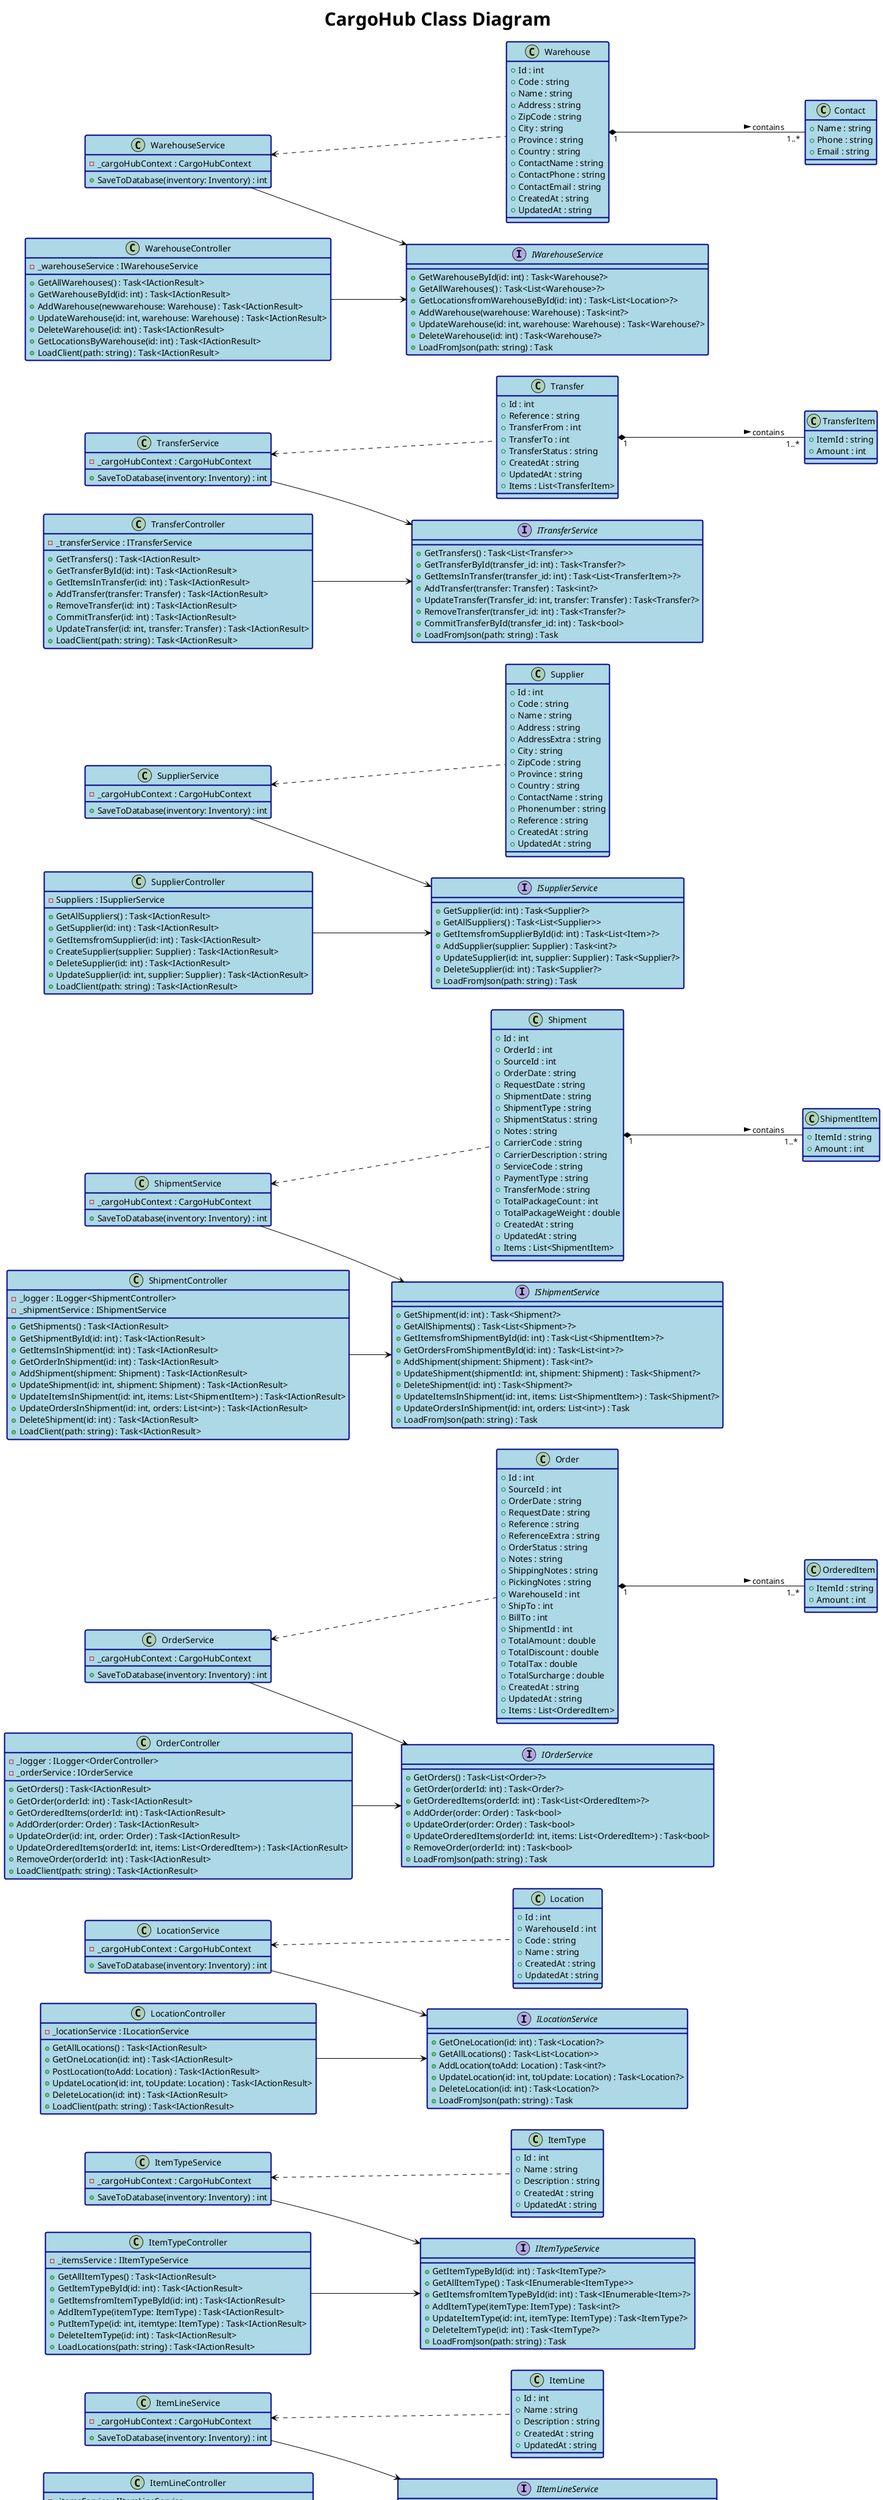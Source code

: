 @startuml ClassDiagram

skinparam titleFontSize 30
skinparam class {
    BackgroundColor lightblue
    BorderColor darkblue
    BorderThickness 2
    ArrowColor Black
    FontSize 14
    FontName Arial
    FontColor Black
}
skinparam zoom 0.8

title CargoHub Class Diagram

left to right direction

' Models
class Base {
    + GetTimeStamp() : string
}

class Client {
    + Id : int
    + Name : string
    + Address : string
    + City : string
    + ZipCode : string
    + Province : string
    + Country : string
    + ContactName : string
    + ContactPhone : string
    + ContactEmail : string
    + CreatedAt : string
    + UpdatedAt : string
}

class Inventory {
    + Id : int
    + ItemId : string
    + Description : string
    + ItemReference : string
    + Locations : List<int>
    + TotalOnHand : int
    + TotalExpected : int
    + TotalOrdered : int
    + TotalAllocated : int
    + TotalAvailable : int
    + CreatedAt : string
    + UpdatedAt : string
}

class Item {
    + Uid : string
    + Code : string
    + Description : string
    + ShortDescription : string
    + UpcCode : string
    + ModelNumber : string 
    + CommodityCode : string
    + ItemLine : int
    + ItemGroup : int
    + ItemType : int
    + UnitPurchaseQuantity : int
    + UnitOrderQuantity : int
    + PackOrderQuantity : int
    + SupplierId : int
    + SupplierCode : string
    + SupplierPartNumber : string
    + CreatedAt : string
    + UpdatedAt : string
}

class ItemGroup {
    + Id : int
    + Name : string
    + Description : string
    + CreatedAt : string
    + UpdatedAt : string
}

class ItemLine {
    + Id : int
    + Name : string
    + Description : string
    + CreatedAt : string
    + UpdatedAt : string
}

class ItemType {
    + Id : int
    + Name : string
    + Description : string
    + CreatedAt : string
    + UpdatedAt : string
}

class Location {
    + Id : int
    + WarehouseId : int
    + Code : string
    + Name : string
    + CreatedAt : string
    + UpdatedAt : string
}

class Order {
    + Id : int
    + SourceId : int
    + OrderDate : string
    + RequestDate : string
    + Reference : string
    + ReferenceExtra : string
    + OrderStatus : string
    + Notes : string
    + ShippingNotes : string
    + PickingNotes : string
    + WarehouseId : int
    + ShipTo : int
    + BillTo : int
    + ShipmentId : int
    + TotalAmount : double
    + TotalDiscount : double
    + TotalTax : double
    + TotalSurcharge : double
    + CreatedAt : string
    + UpdatedAt : string
    + Items : List<OrderedItem>
}

class OrderedItem {
    + ItemId : string
    + Amount : int
}

class Shipment {
    + Id : int
    + OrderId : int
    + SourceId : int
    + OrderDate : string
    + RequestDate : string
    + ShipmentDate : string
    + ShipmentType : string
    + ShipmentStatus : string
    + Notes : string
    + CarrierCode : string
    + CarrierDescription : string
    + ServiceCode : string
    + PaymentType : string
    + TransferMode : string
    + TotalPackageCount : int
    + TotalPackageWeight : double
    + CreatedAt : string
    + UpdatedAt : string
    + Items : List<ShipmentItem>
}

class ShipmentItem {
    + ItemId : string
    + Amount : int
}

class Supplier {
    + Id : int
    + Code : string
    + Name : string
    + Address : string
    + AddressExtra : string
    + City : string
    + ZipCode : string
    + Province : string
    + Country : string
    + ContactName : string
    + Phonenumber : string
    + Reference : string
    + CreatedAt : string
    + UpdatedAt : string
}

class Transfer {
    + Id : int
    + Reference : string
    + TransferFrom : int
    + TransferTo : int
    + TransferStatus : string
    + CreatedAt : string
    + UpdatedAt : string
    + Items : List<TransferItem>
}

class TransferItem {
    + ItemId : string
    + Amount : int
}

class Warehouse {
    + Id : int
    + Code : string
    + Name : string
    + Address : string
    + ZipCode : string
    + City : string
    + Province : string
    + Country : string
    + ContactName : string
    + ContactPhone : string
    + ContactEmail : string
    + CreatedAt : string
    + UpdatedAt : string
}

class Contact { 
    + Name : string
    + Phone : string
    + Email : string
}

' Interfaces
interface IClientService {
    + GetAllClients() : Task<List<Client>>
    + GetClient(id: int) : Task<Client>
    + AddClient(client: Client) : Task<int?>
    + UpdateClient(id: int, client: Client) : Task<Client?>
    + RemoveClient(id: int) : Task<Client?>
    + GetOrdersByClient(id: int) : Task<List<Order>>
    + LoadFromJson(path: string) : Task
}

interface IInventoryService {
    + GetOneInventory(id: int) : Task<Inventory?>
    + GetAllInventories() : Task<IEnumerable<Inventory>>
    + CreateInventory(inventory: Inventory) : Task<int?>
    + UpdateInventory(id: int, inventory: Inventory) : Task<Inventory?>
    + DeleteInventory(id: int) : Task<Inventory?>
    + LoadFromJson(path: string) : Task
}

interface IItemsService {
    + GetItem(id: string) : Task<Item?>
    + GetItems() : Task<List<Item>>
    + GetInventoryByItem(id: string) : Task<List<Inventory>>
    + GetInventoryTotalsByItem(id: string) : Task<Dictionary<string, int>>
    + AddItem(item: Item) : Task<string?>
    + UpdateItem(toUpdate: string, UpdateTo: Item) : Task<Item?>
    + RemoveItem(toRemove string) : Task<Item?>
    + LoadFromJson(path: string) : Task
}

interface IItemGroupService {
    + FindItemGroup(id: int) : Task<ItemGroup?>
    + FindManyItemGroup(ids: IEnumerable<int>) : Task<IEnumerable<ItemGroup?>>
    + GetAllItemGroup() : Task<IEnumerable<ItemGroup>>
    + GetItemsfromItemGroupById(id: int) : Task<IEnumerable<Item>?>
    + AddItemGroup(toAdd: ItemGroup) : Task<int?>
    + UpdateItemGroup(id: int, toUpdate: ItemGroup) : Task<ItemGroup?>
    + DeleteItemGroup(id: int) : Task<ItemGroup?>
    + LoadFromJson(path: string) : Task
}

interface IItemLineService {
    + FindItemLine(id: int) : Task<ItemLine?>
    + FindManyItemLine(ids: IEnumerable<int>) : Task<IEnumerable<ItemLine?>>
    + GetAllItemLine() : Task<IEnumerable<ItemLine>>
    + GetItemsfromItemLineById(id: int) : Task<IEnumerable<Item>?>
    + AddItemLine(toAdd: ItemLine) : Task<int?>
    + UpdateItemLine(id: int, toUpdate: ItemLine) : Task<ItemLine?>
    + DeleteItemLine(id: int) : Task<ItemLine?>
    + LoadFromJson(path: string) : Task
}

interface IItemTypeService {
    + GetItemTypeById(id: int) : Task<ItemType?>
    + GetAllItemType() : Task<IEnumerable<ItemType>>
    + GetItemsfromItemTypeById(id: int) : Task<IEnumerable<Item>?>
    + AddItemType(itemType: ItemType) : Task<int?>
    + UpdateItemType(id: int, itemType: ItemType) : Task<ItemType?>
    + DeleteItemType(id: int) : Task<ItemType?>
    + LoadFromJson(path: string) : Task
}

interface ILocationService {
    + GetOneLocation(id: int) : Task<Location?>
    + GetAllLocations() : Task<List<Location>>
    + AddLocation(toAdd: Location) : Task<int?>
    + UpdateLocation(id: int, toUpdate: Location) : Task<Location?>
    + DeleteLocation(id: int) : Task<Location?>
    + LoadFromJson(path: string) : Task
}

interface IOrderService {
    + GetOrders() : Task<List<Order>?>
    + GetOrder(orderId: int) : Task<Order?>
    + GetOrderedItems(orderId: int) : Task<List<OrderedItem>?>
    + AddOrder(order: Order) : Task<bool>
    + UpdateOrder(order: Order) : Task<bool>
    + UpdateOrderedItems(orderId: int, items: List<OrderedItem>) : Task<bool>
    + RemoveOrder(orderId: int) : Task<bool>
    + LoadFromJson(path: string) : Task
}

interface IShipmentService {
    + GetShipment(id: int) : Task<Shipment?>
    + GetAllShipments() : Task<List<Shipment>?>
    + GetItemsfromShipmentById(id: int) : Task<List<ShipmentItem>?>
    + GetOrdersFromShipmentById(id: int) : Task<List<int>?>
    + AddShipment(shipment: Shipment) : Task<int?>
    + UpdateShipment(shipmentId: int, shipment: Shipment) : Task<Shipment?>
    + DeleteShipment(id: int) : Task<Shipment?>
    + UpdateItemsInShipment(id: int, items: List<ShipmentItem>) : Task<Shipment?>
    + UpdateOrdersInShipment(id: int, orders: List<int>) : Task
    + LoadFromJson(path: string) : Task
}

interface ISupplierService {
    + GetSupplier(id: int) : Task<Supplier?>
    + GetAllSuppliers() : Task<List<Supplier>>
    + GetItemsfromSupplierById(id: int) : Task<List<Item>?>
    + AddSupplier(supplier: Supplier) : Task<int?>
    + UpdateSupplier(id: int, supplier: Supplier) : Task<Supplier?>
    + DeleteSupplier(id: int) : Task<Supplier?>
    + LoadFromJson(path: string) : Task
}

interface ITransferService {
    + GetTransfers() : Task<List<Transfer>>
    + GetTransferById(transfer_id: int) : Task<Transfer?>
    + GetItemsInTransfer(transfer_id: int) : Task<List<TransferItem>?>
    + AddTransfer(transfer: Transfer) : Task<int?>
    + UpdateTransfer(Transfer_id: int, transfer: Transfer) : Task<Transfer?>
    + RemoveTransfer(transfer_id: int) : Task<Transfer?>
    + CommitTransferById(transfer_id: int) : Task<bool>
    + LoadFromJson(path: string) : Task
}

interface IWarehouseService {
    + GetWarehouseById(id: int) : Task<Warehouse?>
    + GetAllWarehouses() : Task<List<Warehouse>?>
    + GetLocationsfromWarehouseById(id: int) : Task<List<Location>?>
    + AddWarehouse(warehouse: Warehouse) : Task<int?>
    + UpdateWarehouse(id: int, warehouse: Warehouse) : Task<Warehouse?>
    + DeleteWarehouse(id: int) : Task<Warehouse?>
    + LoadFromJson(path: string) : Task
}

' Services
class ClientService {
    - _cargoHubContext : CargoHubContext
    + SaveToDatabase(client: Client) : int
}

class InventoryService {
    - _cargoHubContext : CargoHubContext
    + SaveToDatabase(inventory: Inventory) : int
}

class ItemsService {
    - _cargoHubContext : CargoHubContext
    + SaveToDatabase(inventory: Inventory) : int
}

class ItemGroupService {
    - _cargoHubContext : CargoHubContext
    + SaveToDatabase(inventory: Inventory) : int
}

class ItemLineService {
    - _cargoHubContext : CargoHubContext
    + SaveToDatabase(inventory: Inventory) : int
}

class ItemTypeService {
    - _cargoHubContext : CargoHubContext
    + SaveToDatabase(inventory: Inventory) : int
}

class LocationService {
    - _cargoHubContext : CargoHubContext
    + SaveToDatabase(inventory: Inventory) : int
}

class OrderService {
    - _cargoHubContext : CargoHubContext
    + SaveToDatabase(inventory: Inventory) : int
}

class ShipmentService {
    - _cargoHubContext : CargoHubContext
    + SaveToDatabase(inventory: Inventory) : int
}

class SupplierService {
    - _cargoHubContext : CargoHubContext
    + SaveToDatabase(inventory: Inventory) : int
}

class TransferService {
    - _cargoHubContext : CargoHubContext
    + SaveToDatabase(inventory: Inventory) : int
}

class WarehouseService {
    - _cargoHubContext : CargoHubContext
    + SaveToDatabase(inventory: Inventory) : int
}

' Controllers
class ClientController {
    - _logger : ILogger<ClientController>
    + Clients : IClientService
    + GetAllClients() : Task<IActionResult>
    + GetOneClient(id: int) : Task<IActionResult>
    + GetOrdersByClient(id: int) : Task<IActionResult>
    + AddClient(client: Client) : Task<IActionResult>
    + UpdateClient(id: int, client: Client) : Task<IActionResult>
    + DeleteClient(id: int) : Task<IActionResult>
    + LoadClient(path: string) : Task<IActionResult>
}

class InventoryController {
    - _inventorieService : IInventoryService
    + GetAllInventories() : Task<IActionResult>
    + GetOneInventory(id: int) : Task<IActionResult>
    + AddInventory(toAdd: Inventory) : Task<IActionResult>
    + PutInventory(id: int, toupdateto: Inventory) : Task<IActionResult>
    + DeleteInventory(id: int) : Task<IActionResult>
    + LoadInventory(path: string) : Task<IActionResult>
}

class ItemController {
    - _logger : ILogger<ItemController>
    - _itemsService : IItemsService
    + GetAllItems() : Task<IActionResult>
    + GetItem(id: string) : Task<IActionResult>
    + AddItem(item: Item) : Task<IActionResult>
    + RemoveItem(toRemove: string) : Task<IActionResult>
    + UpdateItem(toUpdate: string, UpdateTo: Item) : Task<IActionResult>
    + GetInventoryByItem(id: string) : Task<IActionResult>
    + GetInventoryTotalsByItem(id: string) : Task<IActionResult>
}

class ItemGroupController {
    - _itemsService : IItemGroupService
    + GetAllItemGroups() : Task<IActionResult>
    + GetOneItemGroup(id: int) : Task<IActionResult>
    + GetItemsfromItemGroupById(id: int) : Task<IActionResult>  
    + AddItemGroup(toAdd: ItemGroup) : Task<IActionResult>
    + PutItemGroup(id: int, toupdateto: ItemGroup) : Task<IActionResult>
    + DeleteItemGroup(id: int) : Task<IActionResult>
    + LoadLocations(path: string) : Task<IActionResult>
}

class ItemLineController {
    - _itemsService : IItemLineService
    + GetAllItemLines() : Task<IActionResult>
    + GetOneItemLine(id: int) : Task<IActionResult>
    + GetBatchItemLine(ids: IEnumerable<int>) : Task<IActionResult>
    + GetItemsfromItemLineById(id: int) : Task<IActionResult>
    + AddItemLine(toAdd: ItemLine) : Task<IActionResult>
    + PutItemLine(id: int, toupdateto: ItemLine) : Task<IActionResult>
    + DeleteItemLine(id: int) : Task<IActionResult>
    + LoadLocations(path: string) : Task<IActionResult>
}

class ItemTypeController {
    - _itemsService : IItemTypeService
    + GetAllItemTypes() : Task<IActionResult>
    + GetItemTypeById(id: int) : Task<IActionResult>
    + GetItemsfromItemTypeById(id: int) : Task<IActionResult>
    + AddItemType(itemType: ItemType) : Task<IActionResult>
    + PutItemType(id: int, itemtype: ItemType) : Task<IActionResult>
    + DeleteItemType(id: int) : Task<IActionResult>
    + LoadLocations(path: string) : Task<IActionResult>
}

class LocationController {
    - _locationService : ILocationService
    + GetAllLocations() : Task<IActionResult>
    + GetOneLocation(id: int) : Task<IActionResult>
    + PostLocation(toAdd: Location) : Task<IActionResult>
    + UpdateLocation(id: int, toUpdate: Location) : Task<IActionResult>
    + DeleteLocation(id: int) : Task<IActionResult>
    + LoadClient(path: string) : Task<IActionResult>
}

class OrderController {
    - _logger : ILogger<OrderController>
    - _orderService : IOrderService
    + GetOrders() : Task<IActionResult>
    + GetOrder(orderId: int) : Task<IActionResult>
    + GetOrderedItems(orderId: int) : Task<IActionResult>
    + AddOrder(order: Order) : Task<IActionResult>
    + UpdateOrder(id: int, order: Order) : Task<IActionResult>
    + UpdateOrderedItems(orderId: int, items: List<OrderedItem>) : Task<IActionResult>
    + RemoveOrder(orderId: int) : Task<IActionResult>
    + LoadClient(path: string) : Task<IActionResult>
}

class ShipmentController {
    - _logger : ILogger<ShipmentController>
    - _shipmentService : IShipmentService
    + GetShipments() : Task<IActionResult>
    + GetShipmentById(id: int) : Task<IActionResult>
    + GetItemsInShipment(id: int) : Task<IActionResult>
    + GetOrderInShipment(id: int) : Task<IActionResult>
    + AddShipment(shipment: Shipment) : Task<IActionResult>
    + UpdateShipment(id: int, shipment: Shipment) : Task<IActionResult>
    + UpdateItemsInShipment(id: int, items: List<ShipmentItem>) : Task<IActionResult>
    + UpdateOrdersInShipment(id: int, orders: List<int>) : Task<IActionResult>
    + DeleteShipment(id: int) : Task<IActionResult>
    + LoadClient(path: string) : Task<IActionResult>
}

class SupplierController {
    - Suppliers : ISupplierService
    + GetAllSuppliers() : Task<IActionResult>
    + GetSupplier(id: int) : Task<IActionResult>
    + GetItemsfromSupplier(id: int) : Task<IActionResult>
    + CreateSupplier(supplier: Supplier) : Task<IActionResult>
    + DeleteSupplier(id: int) : Task<IActionResult>
    + UpdateSupplier(id: int, supplier: Supplier) : Task<IActionResult>
    + LoadClient(path: string) : Task<IActionResult>
}

class TransferController {
    - _transferService : ITransferService
    + GetTransfers() : Task<IActionResult>
    + GetTransferById(id: int) : Task<IActionResult>
    + GetItemsInTransfer(id: int) : Task<IActionResult>
    + AddTransfer(transfer: Transfer) : Task<IActionResult>
    + RemoveTransfer(id: int) : Task<IActionResult>
    + CommitTransfer(id: int) : Task<IActionResult>
    + UpdateTransfer(id: int, transfer: Transfer) : Task<IActionResult>
    + LoadClient(path: string) : Task<IActionResult>
}

class WarehouseController {
    - _warehouseService : IWarehouseService
    + GetAllWarehouses() : Task<IActionResult>
    + GetWarehouseById(id: int) : Task<IActionResult>
    + AddWarehouse(newwarehouse: Warehouse) : Task<IActionResult>
    + UpdateWarehouse(id: int, warehouse: Warehouse) : Task<IActionResult>
    + DeleteWarehouse(id: int) : Task<IActionResult>
    + GetLocationsByWarehouse(id: int) : Task<IActionResult>
    + LoadClient(path: string) : Task<IActionResult>
}

' Relationships
together {
ClientService <.. Client
ClientController --> IClientService
ClientService --> IClientService

InventoryService <.. Inventory
InventoryController --> IInventoryService
InventoryService --> IInventoryService

ItemsService <.. Item
ItemController --> IItemsService
ItemsService --> IItemsService
}

together {
ItemGroupService <.. ItemGroup
ItemGroupController --> IItemGroupService
ItemGroupService --> IItemGroupService

ItemLineService <.. ItemLine
ItemLineController --> IItemLineService
ItemLineService --> IItemLineService

ItemTypeService <.. ItemType
ItemTypeController --> IItemTypeService
ItemTypeService --> IItemTypeService
}

together {
LocationService <.. Location
LocationController --> ILocationService
LocationService --> ILocationService

OrderService <.. Order
OrderController --> IOrderService
OrderService --> IOrderService
Order "1" *-- "1..*" OrderedItem : contains >

ShipmentService <.. Shipment
ShipmentController --> IShipmentService
ShipmentService --> IShipmentService
Shipment "1" *-- "1..*" ShipmentItem : contains >
}

together {
SupplierService <.. Supplier
SupplierController --> ISupplierService
SupplierService --> ISupplierService

TransferService <.. Transfer
TransferController --> ITransferService
TransferService --> ITransferService
Transfer "1" *-- "1..*" TransferItem : contains >

WarehouseService <.. Warehouse
WarehouseController --> IWarehouseService
WarehouseService --> IWarehouseService
Warehouse "1" *-- "1..*" Contact : contains >
}
@enduml